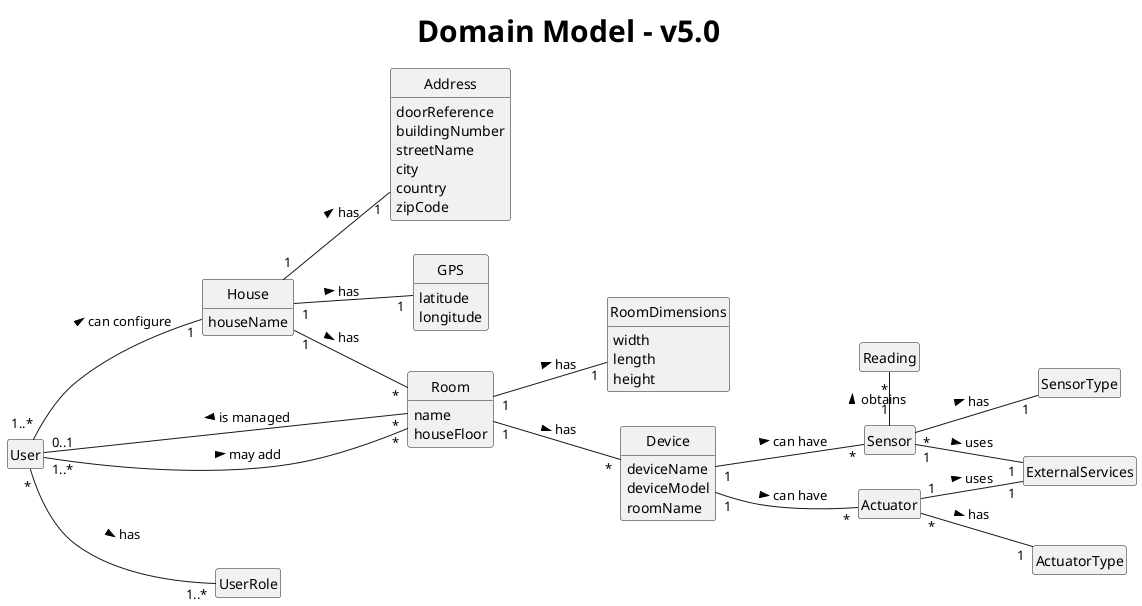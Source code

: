 @startuml
title <size: 30> Domain Model - v5.0


hide circle
hide empty members
left to right direction

class House {
houseName
}

class SensorType {
}

class ActuatorType {
}

class Address {
doorReference
buildingNumber
streetName
city
country
zipCode
}

class GPS {
latitude
longitude
}

class Room {
name
houseFloor
}

class RoomDimensions {
width
length
height
}

class Device {
deviceName
deviceModel
roomName
}


class Sensor {
}

class ExternalServices {
}

class SensorType {
}

class Actuator {
}

class ActuatorType {
}

class User {
}

class UserRole {
}

class Reading {
}

User "*" -- "1..*" UserRole : > has
User "1..*"-- "1" House : > can configure
User "0..1" -- "*" Room : < is managed
User "1..*" --- "*" Room : > may add

House "1" -- "*" Room : > has
House "1" -- "1" Address : > has
House "1" -- "1" GPS : > has

Room "1" -- "*" Device : > has
Room "1" -- "1" RoomDimensions : > has

Sensor "*" -- "1" SensorType : > has
Sensor "1" -up "*" Reading : > obtains
Actuator "*" -- "1" ActuatorType : > has
Device "1" -- "*" Sensor : > can have
Device "1" -- "*" Actuator : > can have
Sensor "1" -- "1" ExternalServices : > uses
Actuator "1" -- "1" ExternalServices : > uses

@enduml
